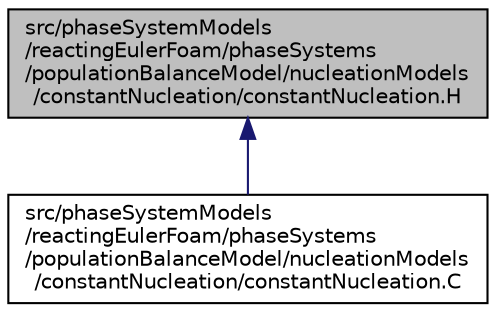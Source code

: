 digraph "src/phaseSystemModels/reactingEulerFoam/phaseSystems/populationBalanceModel/nucleationModels/constantNucleation/constantNucleation.H"
{
  bgcolor="transparent";
  edge [fontname="Helvetica",fontsize="10",labelfontname="Helvetica",labelfontsize="10"];
  node [fontname="Helvetica",fontsize="10",shape=record];
  Node1 [label="src/phaseSystemModels\l/reactingEulerFoam/phaseSystems\l/populationBalanceModel/nucleationModels\l/constantNucleation/constantNucleation.H",height=0.2,width=0.4,color="black", fillcolor="grey75", style="filled" fontcolor="black"];
  Node1 -> Node2 [dir="back",color="midnightblue",fontsize="10",style="solid",fontname="Helvetica"];
  Node2 [label="src/phaseSystemModels\l/reactingEulerFoam/phaseSystems\l/populationBalanceModel/nucleationModels\l/constantNucleation/constantNucleation.C",height=0.2,width=0.4,color="black",URL="$constantNucleation_8C.html"];
}
